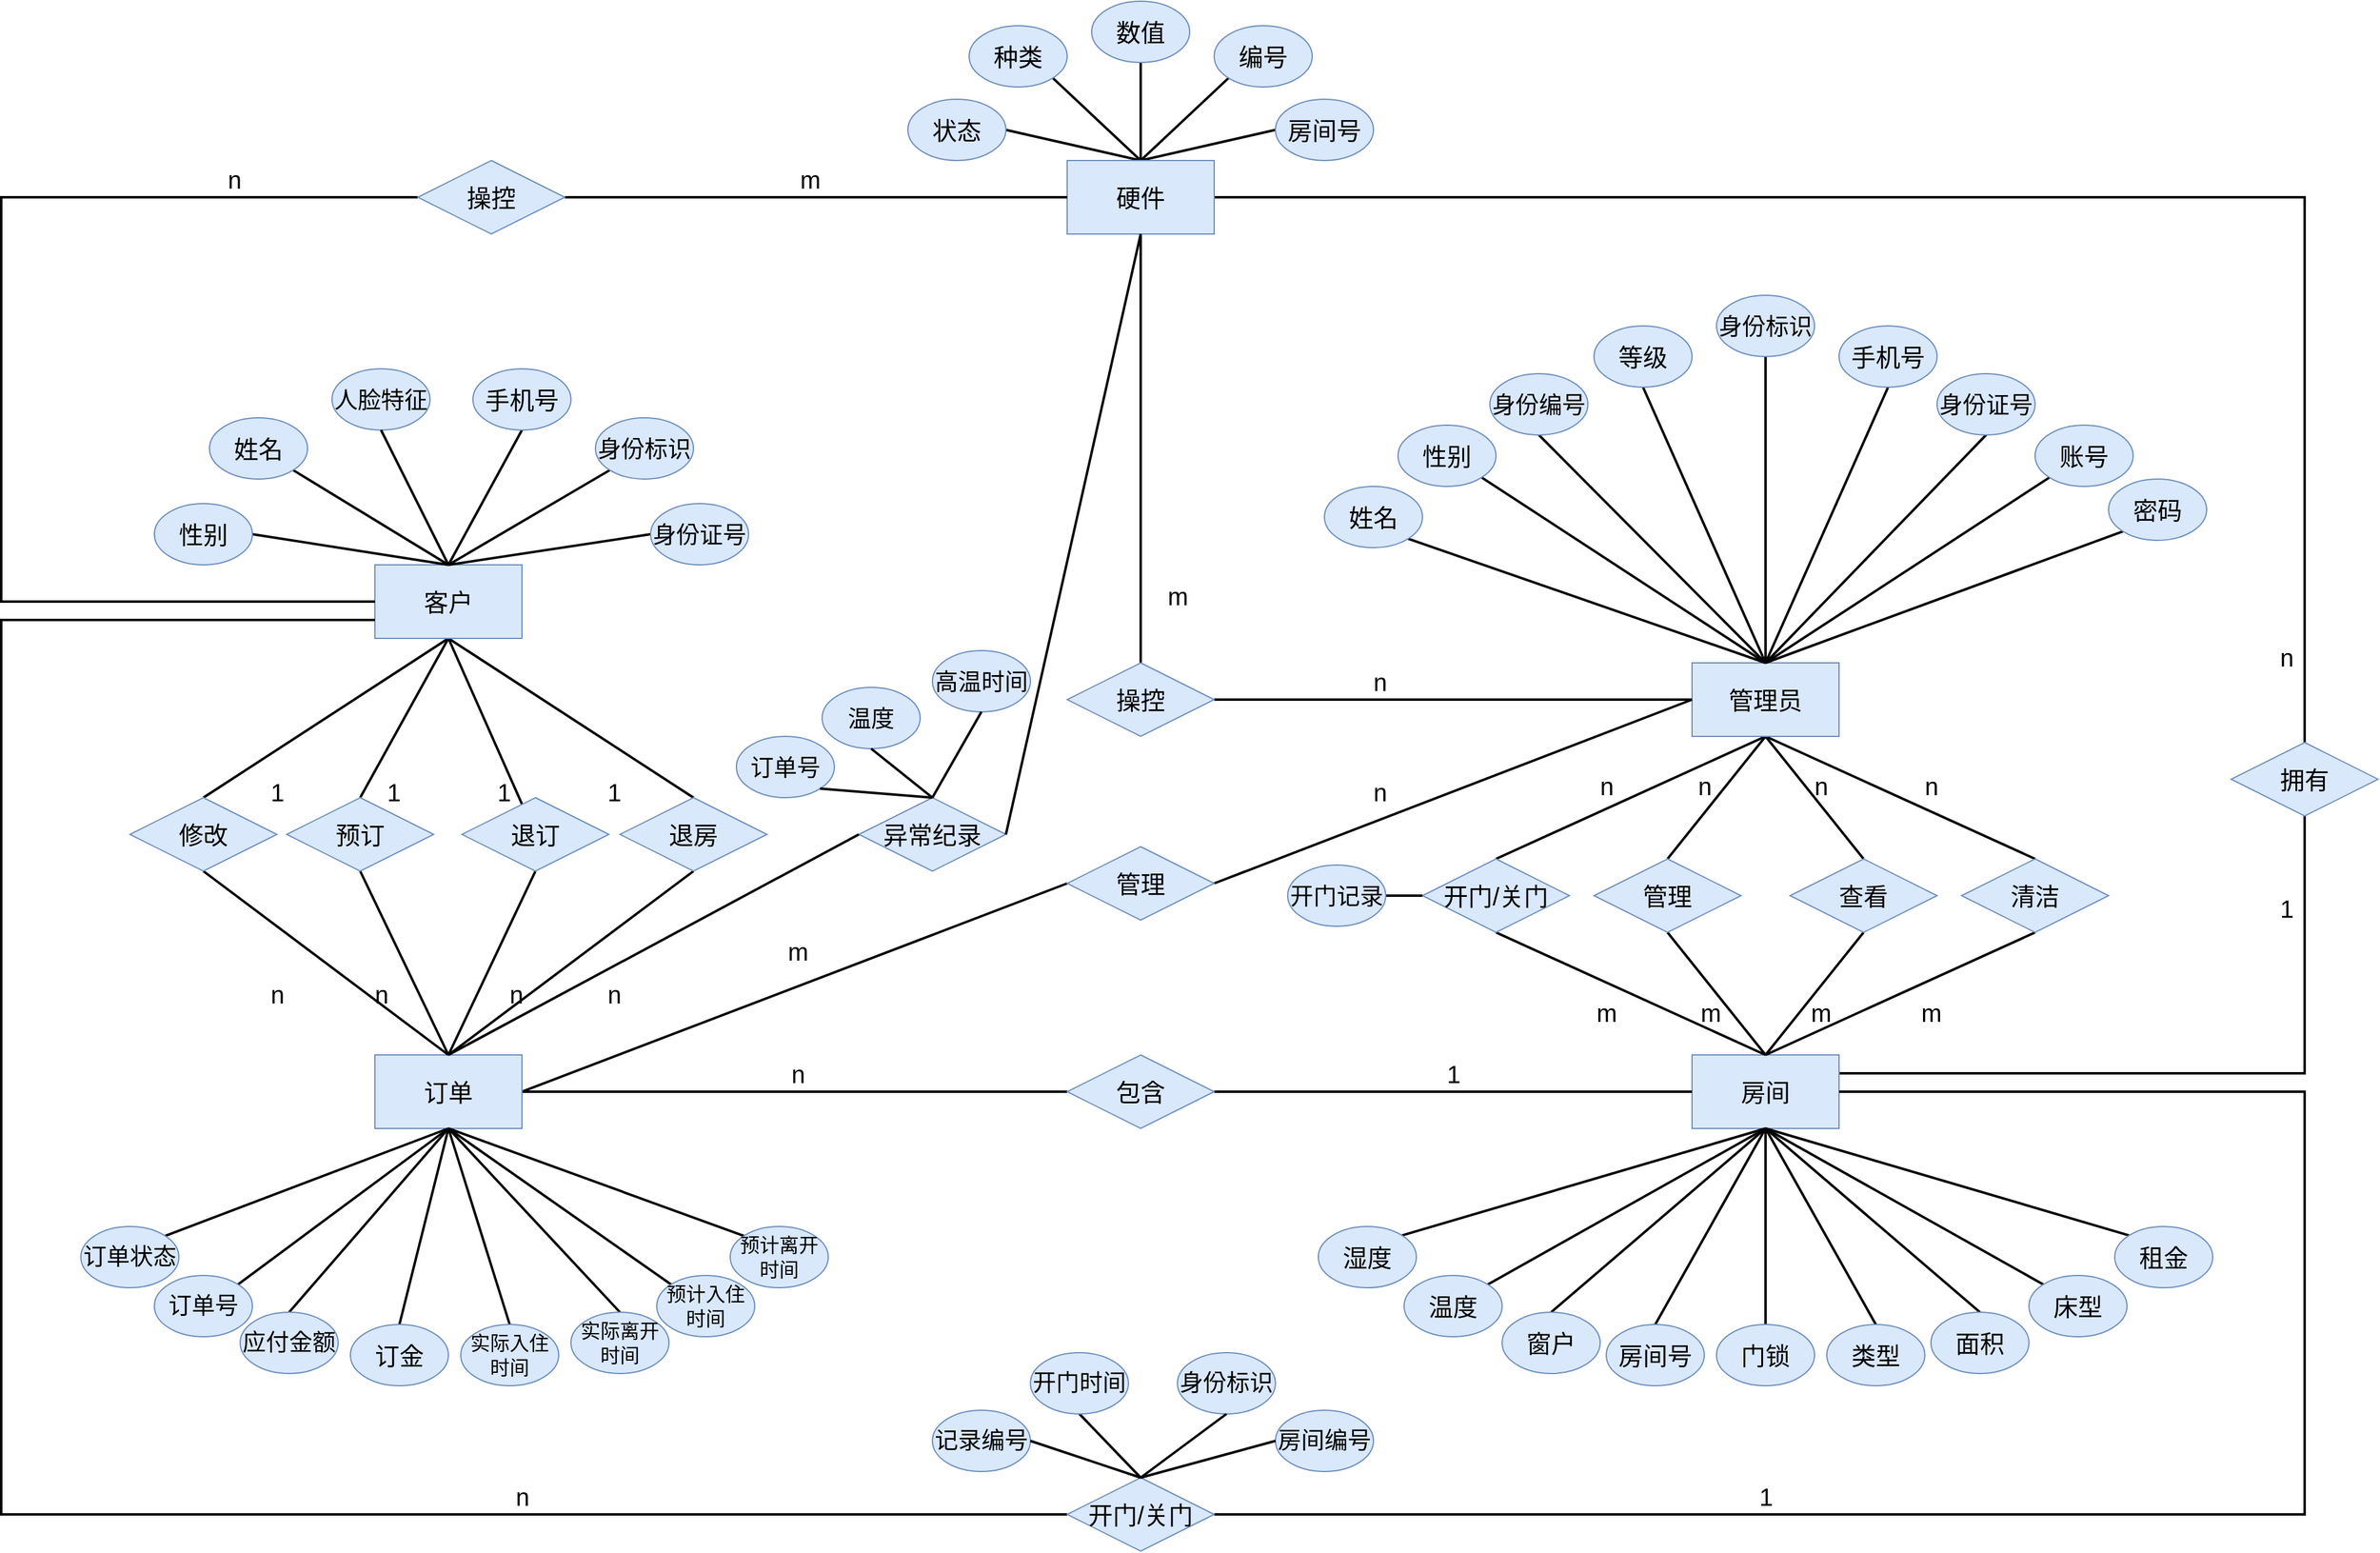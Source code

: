 <mxfile version="14.6.13" type="device"><diagram id="RHbiaUiop1bYBgkqb_Qx" name="Page-1"><mxGraphModel dx="1086" dy="740" grid="1" gridSize="10" guides="1" tooltips="1" connect="1" arrows="1" fold="1" page="1" pageScale="1" pageWidth="2339" pageHeight="3300" math="0" shadow="0"><root><mxCell id="0"/><mxCell id="1" parent="0"/><mxCell id="jXNjeqNvcFbAHxmj4MXC-11" style="rounded=0;orthogonalLoop=1;jettySize=auto;html=1;exitX=0.5;exitY=1;exitDx=0;exitDy=0;startArrow=none;startFill=0;endArrow=none;endFill=0;strokeWidth=2;fontSize=20;" parent="1" source="jXNjeqNvcFbAHxmj4MXC-1" target="jXNjeqNvcFbAHxmj4MXC-6" edge="1"><mxGeometry relative="1" as="geometry"/></mxCell><mxCell id="jXNjeqNvcFbAHxmj4MXC-13" style="rounded=0;orthogonalLoop=1;jettySize=auto;html=1;exitX=0.5;exitY=1;exitDx=0;exitDy=0;entryX=0.5;entryY=0;entryDx=0;entryDy=0;startArrow=none;startFill=0;endArrow=none;endFill=0;strokeWidth=2;fontSize=20;" parent="1" source="jXNjeqNvcFbAHxmj4MXC-1" target="jXNjeqNvcFbAHxmj4MXC-8" edge="1"><mxGeometry relative="1" as="geometry"/></mxCell><mxCell id="jXNjeqNvcFbAHxmj4MXC-14" style="edgeStyle=none;rounded=0;orthogonalLoop=1;jettySize=auto;html=1;exitX=0.5;exitY=1;exitDx=0;exitDy=0;entryX=0.5;entryY=0;entryDx=0;entryDy=0;startArrow=none;startFill=0;endArrow=none;endFill=0;strokeWidth=2;fontSize=20;" parent="1" source="jXNjeqNvcFbAHxmj4MXC-1" target="jXNjeqNvcFbAHxmj4MXC-9" edge="1"><mxGeometry relative="1" as="geometry"/></mxCell><mxCell id="jXNjeqNvcFbAHxmj4MXC-59" style="edgeStyle=none;rounded=0;orthogonalLoop=1;jettySize=auto;html=1;exitX=0.5;exitY=1;exitDx=0;exitDy=0;entryX=0.5;entryY=0;entryDx=0;entryDy=0;fontSize=20;startArrow=none;startFill=0;endArrow=none;endFill=0;strokeWidth=2;" parent="1" source="jXNjeqNvcFbAHxmj4MXC-1" target="jXNjeqNvcFbAHxmj4MXC-58" edge="1"><mxGeometry relative="1" as="geometry"/></mxCell><mxCell id="jXNjeqNvcFbAHxmj4MXC-1" value="客户" style="rounded=0;whiteSpace=wrap;html=1;fillColor=#dae8fc;strokeColor=#6c8ebf;fontSize=20;" parent="1" vertex="1"><mxGeometry x="585" y="890" width="120" height="60" as="geometry"/></mxCell><mxCell id="jXNjeqNvcFbAHxmj4MXC-33" style="edgeStyle=none;rounded=0;orthogonalLoop=1;jettySize=auto;html=1;exitX=1;exitY=0.5;exitDx=0;exitDy=0;entryX=0;entryY=0.5;entryDx=0;entryDy=0;fontSize=20;startArrow=none;startFill=0;endArrow=none;endFill=0;strokeWidth=2;" parent="1" source="jXNjeqNvcFbAHxmj4MXC-2" target="jXNjeqNvcFbAHxmj4MXC-32" edge="1"><mxGeometry relative="1" as="geometry"/></mxCell><mxCell id="jXNjeqNvcFbAHxmj4MXC-40" style="rounded=0;orthogonalLoop=1;jettySize=auto;html=1;exitX=1;exitY=0.5;exitDx=0;exitDy=0;entryX=0;entryY=0.5;entryDx=0;entryDy=0;fontSize=20;startArrow=none;startFill=0;endArrow=none;endFill=0;strokeWidth=2;" parent="1" source="jXNjeqNvcFbAHxmj4MXC-2" target="jXNjeqNvcFbAHxmj4MXC-7" edge="1"><mxGeometry relative="1" as="geometry"/></mxCell><mxCell id="jXNjeqNvcFbAHxmj4MXC-2" value="订单" style="rounded=0;whiteSpace=wrap;html=1;fillColor=#dae8fc;strokeColor=#6c8ebf;fontSize=20;" parent="1" vertex="1"><mxGeometry x="585" y="1290" width="120" height="60" as="geometry"/></mxCell><mxCell id="jXNjeqNvcFbAHxmj4MXC-23" style="edgeStyle=none;rounded=0;orthogonalLoop=1;jettySize=auto;html=1;exitX=0.5;exitY=1;exitDx=0;exitDy=0;entryX=0.5;entryY=0;entryDx=0;entryDy=0;fontSize=20;startArrow=none;startFill=0;endArrow=none;endFill=0;strokeWidth=2;" parent="1" source="jXNjeqNvcFbAHxmj4MXC-4" target="jXNjeqNvcFbAHxmj4MXC-22" edge="1"><mxGeometry relative="1" as="geometry"/></mxCell><mxCell id="jXNjeqNvcFbAHxmj4MXC-28" style="edgeStyle=none;rounded=0;orthogonalLoop=1;jettySize=auto;html=1;exitX=0.5;exitY=1;exitDx=0;exitDy=0;entryX=0.5;entryY=0;entryDx=0;entryDy=0;fontSize=20;startArrow=none;startFill=0;endArrow=none;endFill=0;strokeWidth=2;" parent="1" source="jXNjeqNvcFbAHxmj4MXC-4" target="jXNjeqNvcFbAHxmj4MXC-26" edge="1"><mxGeometry relative="1" as="geometry"/></mxCell><mxCell id="jXNjeqNvcFbAHxmj4MXC-29" style="edgeStyle=none;rounded=0;orthogonalLoop=1;jettySize=auto;html=1;exitX=0.5;exitY=1;exitDx=0;exitDy=0;entryX=0.5;entryY=0;entryDx=0;entryDy=0;fontSize=20;startArrow=none;startFill=0;endArrow=none;endFill=0;strokeWidth=2;" parent="1" source="jXNjeqNvcFbAHxmj4MXC-4" target="jXNjeqNvcFbAHxmj4MXC-27" edge="1"><mxGeometry relative="1" as="geometry"/></mxCell><mxCell id="jXNjeqNvcFbAHxmj4MXC-81" style="edgeStyle=none;rounded=0;orthogonalLoop=1;jettySize=auto;html=1;exitX=0.5;exitY=1;exitDx=0;exitDy=0;entryX=0.5;entryY=0;entryDx=0;entryDy=0;fontSize=20;startArrow=none;startFill=0;endArrow=none;endFill=0;strokeWidth=2;" parent="1" source="jXNjeqNvcFbAHxmj4MXC-4" target="jXNjeqNvcFbAHxmj4MXC-80" edge="1"><mxGeometry relative="1" as="geometry"/></mxCell><mxCell id="jXNjeqNvcFbAHxmj4MXC-4" value="管理员" style="rounded=0;whiteSpace=wrap;html=1;fillColor=#dae8fc;strokeColor=#6c8ebf;fontSize=20;" parent="1" vertex="1"><mxGeometry x="1660" y="970" width="120" height="60" as="geometry"/></mxCell><mxCell id="jXNjeqNvcFbAHxmj4MXC-90" style="edgeStyle=orthogonalEdgeStyle;rounded=0;orthogonalLoop=1;jettySize=auto;html=1;exitX=1;exitY=0.25;exitDx=0;exitDy=0;entryX=0.5;entryY=1;entryDx=0;entryDy=0;fontSize=20;startArrow=none;startFill=0;endArrow=none;endFill=0;strokeWidth=2;" parent="1" source="jXNjeqNvcFbAHxmj4MXC-5" target="jXNjeqNvcFbAHxmj4MXC-36" edge="1"><mxGeometry relative="1" as="geometry"/></mxCell><mxCell id="jXNjeqNvcFbAHxmj4MXC-5" value="房间" style="rounded=0;whiteSpace=wrap;html=1;fillColor=#dae8fc;strokeColor=#6c8ebf;fontSize=20;" parent="1" vertex="1"><mxGeometry x="1660" y="1290" width="120" height="60" as="geometry"/></mxCell><mxCell id="jXNjeqNvcFbAHxmj4MXC-61" style="edgeStyle=none;rounded=0;orthogonalLoop=1;jettySize=auto;html=1;exitX=0.5;exitY=1;exitDx=0;exitDy=0;fontSize=20;startArrow=none;startFill=0;endArrow=none;endFill=0;strokeWidth=2;entryX=0.5;entryY=0;entryDx=0;entryDy=0;" parent="1" source="jXNjeqNvcFbAHxmj4MXC-6" target="jXNjeqNvcFbAHxmj4MXC-2" edge="1"><mxGeometry relative="1" as="geometry"><mxPoint x="670" y="1250" as="targetPoint"/></mxGeometry></mxCell><mxCell id="jXNjeqNvcFbAHxmj4MXC-6" value="退订" style="rhombus;whiteSpace=wrap;html=1;fillColor=#dae8fc;strokeColor=#6c8ebf;fontSize=20;" parent="1" vertex="1"><mxGeometry x="656" y="1080" width="120" height="60" as="geometry"/></mxCell><mxCell id="jXNjeqNvcFbAHxmj4MXC-18" style="edgeStyle=none;rounded=0;orthogonalLoop=1;jettySize=auto;html=1;exitX=1;exitY=0.5;exitDx=0;exitDy=0;entryX=0;entryY=0.5;entryDx=0;entryDy=0;startArrow=none;startFill=0;endArrow=none;endFill=0;strokeWidth=2;fontSize=20;" parent="1" source="jXNjeqNvcFbAHxmj4MXC-7" target="jXNjeqNvcFbAHxmj4MXC-4" edge="1"><mxGeometry relative="1" as="geometry"/></mxCell><mxCell id="jXNjeqNvcFbAHxmj4MXC-7" value="管理" style="rhombus;whiteSpace=wrap;html=1;fillColor=#dae8fc;strokeColor=#6c8ebf;fontSize=20;" parent="1" vertex="1"><mxGeometry x="1150" y="1120" width="120" height="60" as="geometry"/></mxCell><mxCell id="jXNjeqNvcFbAHxmj4MXC-15" style="edgeStyle=none;rounded=0;orthogonalLoop=1;jettySize=auto;html=1;exitX=0.5;exitY=1;exitDx=0;exitDy=0;entryX=0.5;entryY=0;entryDx=0;entryDy=0;startArrow=none;startFill=0;endArrow=none;endFill=0;strokeWidth=2;fontSize=20;" parent="1" source="jXNjeqNvcFbAHxmj4MXC-8" target="jXNjeqNvcFbAHxmj4MXC-2" edge="1"><mxGeometry relative="1" as="geometry"/></mxCell><mxCell id="jXNjeqNvcFbAHxmj4MXC-8" value="预订" style="rhombus;whiteSpace=wrap;html=1;fillColor=#dae8fc;strokeColor=#6c8ebf;fontSize=20;" parent="1" vertex="1"><mxGeometry x="513" y="1080" width="120" height="60" as="geometry"/></mxCell><mxCell id="jXNjeqNvcFbAHxmj4MXC-16" style="edgeStyle=none;rounded=0;orthogonalLoop=1;jettySize=auto;html=1;exitX=0.5;exitY=1;exitDx=0;exitDy=0;entryX=0.5;entryY=0;entryDx=0;entryDy=0;startArrow=none;startFill=0;endArrow=none;endFill=0;strokeWidth=2;fontSize=20;" parent="1" source="jXNjeqNvcFbAHxmj4MXC-9" target="jXNjeqNvcFbAHxmj4MXC-2" edge="1"><mxGeometry relative="1" as="geometry"/></mxCell><mxCell id="jXNjeqNvcFbAHxmj4MXC-9" value="退房" style="rhombus;whiteSpace=wrap;html=1;fillColor=#dae8fc;strokeColor=#6c8ebf;fontSize=20;" parent="1" vertex="1"><mxGeometry x="785" y="1080" width="120" height="60" as="geometry"/></mxCell><mxCell id="jXNjeqNvcFbAHxmj4MXC-19" value="n" style="text;html=1;align=center;verticalAlign=middle;resizable=0;points=[];autosize=1;strokeColor=none;fontSize=20;" parent="1" vertex="1"><mxGeometry x="1390" y="1060" width="30" height="30" as="geometry"/></mxCell><mxCell id="jXNjeqNvcFbAHxmj4MXC-20" value="m" style="text;html=1;align=center;verticalAlign=middle;resizable=0;points=[];autosize=1;strokeColor=none;fontSize=20;" parent="1" vertex="1"><mxGeometry x="915" y="1190" width="30" height="30" as="geometry"/></mxCell><mxCell id="jXNjeqNvcFbAHxmj4MXC-24" style="edgeStyle=none;rounded=0;orthogonalLoop=1;jettySize=auto;html=1;exitX=0.5;exitY=1;exitDx=0;exitDy=0;entryX=0.5;entryY=0;entryDx=0;entryDy=0;fontSize=20;startArrow=none;startFill=0;endArrow=none;endFill=0;strokeWidth=2;" parent="1" source="jXNjeqNvcFbAHxmj4MXC-22" target="jXNjeqNvcFbAHxmj4MXC-5" edge="1"><mxGeometry relative="1" as="geometry"/></mxCell><mxCell id="jXNjeqNvcFbAHxmj4MXC-22" value="管理" style="rhombus;whiteSpace=wrap;html=1;fillColor=#dae8fc;strokeColor=#6c8ebf;fontSize=20;" parent="1" vertex="1"><mxGeometry x="1580" y="1130" width="120" height="60" as="geometry"/></mxCell><mxCell id="jXNjeqNvcFbAHxmj4MXC-38" style="edgeStyle=elbowEdgeStyle;rounded=0;orthogonalLoop=1;jettySize=auto;html=1;exitX=1;exitY=0.5;exitDx=0;exitDy=0;entryX=0.5;entryY=0;entryDx=0;entryDy=0;fontSize=20;startArrow=none;startFill=0;endArrow=none;endFill=0;strokeWidth=2;" parent="1" source="jXNjeqNvcFbAHxmj4MXC-25" target="jXNjeqNvcFbAHxmj4MXC-36" edge="1"><mxGeometry relative="1" as="geometry"><Array as="points"><mxPoint x="2160" y="940"/><mxPoint x="1990" y="950"/></Array></mxGeometry></mxCell><mxCell id="jXNjeqNvcFbAHxmj4MXC-50" style="edgeStyle=none;rounded=0;orthogonalLoop=1;jettySize=auto;html=1;exitX=0.5;exitY=1;exitDx=0;exitDy=0;entryX=0.5;entryY=0;entryDx=0;entryDy=0;fontSize=20;startArrow=none;startFill=0;endArrow=none;endFill=0;strokeWidth=2;" parent="1" source="jXNjeqNvcFbAHxmj4MXC-25" target="jXNjeqNvcFbAHxmj4MXC-46" edge="1"><mxGeometry relative="1" as="geometry"/></mxCell><mxCell id="jXNjeqNvcFbAHxmj4MXC-110" style="edgeStyle=orthogonalEdgeStyle;rounded=0;orthogonalLoop=1;jettySize=auto;html=1;exitX=0.5;exitY=0;exitDx=0;exitDy=0;fontSize=20;startArrow=none;startFill=0;endArrow=none;endFill=0;strokeWidth=2;" parent="1" source="jXNjeqNvcFbAHxmj4MXC-25" target="jXNjeqNvcFbAHxmj4MXC-107" edge="1"><mxGeometry relative="1" as="geometry"/></mxCell><mxCell id="jXNjeqNvcFbAHxmj4MXC-111" style="rounded=0;orthogonalLoop=1;jettySize=auto;html=1;exitX=0.5;exitY=0;exitDx=0;exitDy=0;entryX=1;entryY=1;entryDx=0;entryDy=0;fontSize=20;startArrow=none;startFill=0;endArrow=none;endFill=0;strokeWidth=2;" parent="1" source="jXNjeqNvcFbAHxmj4MXC-25" target="jXNjeqNvcFbAHxmj4MXC-106" edge="1"><mxGeometry relative="1" as="geometry"/></mxCell><mxCell id="jXNjeqNvcFbAHxmj4MXC-114" style="edgeStyle=none;rounded=0;orthogonalLoop=1;jettySize=auto;html=1;exitX=0.5;exitY=0;exitDx=0;exitDy=0;entryX=0;entryY=1;entryDx=0;entryDy=0;fontSize=20;startArrow=none;startFill=0;endArrow=none;endFill=0;strokeWidth=2;" parent="1" source="jXNjeqNvcFbAHxmj4MXC-25" target="jXNjeqNvcFbAHxmj4MXC-108" edge="1"><mxGeometry relative="1" as="geometry"/></mxCell><mxCell id="jXNjeqNvcFbAHxmj4MXC-116" style="edgeStyle=none;rounded=0;orthogonalLoop=1;jettySize=auto;html=1;exitX=0.5;exitY=0;exitDx=0;exitDy=0;entryX=0;entryY=0.5;entryDx=0;entryDy=0;fontSize=20;startArrow=none;startFill=0;endArrow=none;endFill=0;strokeWidth=2;" parent="1" source="jXNjeqNvcFbAHxmj4MXC-25" target="jXNjeqNvcFbAHxmj4MXC-109" edge="1"><mxGeometry relative="1" as="geometry"/></mxCell><mxCell id="jXNjeqNvcFbAHxmj4MXC-117" style="edgeStyle=none;rounded=0;orthogonalLoop=1;jettySize=auto;html=1;exitX=0.5;exitY=0;exitDx=0;exitDy=0;entryX=1;entryY=0.5;entryDx=0;entryDy=0;fontSize=20;startArrow=none;startFill=0;endArrow=none;endFill=0;strokeWidth=2;" parent="1" source="jXNjeqNvcFbAHxmj4MXC-25" target="jXNjeqNvcFbAHxmj4MXC-105" edge="1"><mxGeometry relative="1" as="geometry"/></mxCell><mxCell id="jXNjeqNvcFbAHxmj4MXC-25" value="硬件" style="rounded=0;whiteSpace=wrap;html=1;fillColor=#dae8fc;strokeColor=#6c8ebf;fontSize=20;" parent="1" vertex="1"><mxGeometry x="1150" y="560" width="120" height="60" as="geometry"/></mxCell><mxCell id="jXNjeqNvcFbAHxmj4MXC-82" style="edgeStyle=none;rounded=0;orthogonalLoop=1;jettySize=auto;html=1;exitX=0.5;exitY=1;exitDx=0;exitDy=0;entryX=0.5;entryY=0;entryDx=0;entryDy=0;fontSize=20;startArrow=none;startFill=0;endArrow=none;endFill=0;strokeWidth=2;" parent="1" source="jXNjeqNvcFbAHxmj4MXC-26" target="jXNjeqNvcFbAHxmj4MXC-5" edge="1"><mxGeometry relative="1" as="geometry"/></mxCell><mxCell id="jXNjeqNvcFbAHxmj4MXC-26" value="开门/关门" style="rhombus;whiteSpace=wrap;html=1;fillColor=#dae8fc;strokeColor=#6c8ebf;fontSize=20;" parent="1" vertex="1"><mxGeometry x="1440" y="1130" width="120" height="60" as="geometry"/></mxCell><mxCell id="jXNjeqNvcFbAHxmj4MXC-31" style="edgeStyle=none;rounded=0;orthogonalLoop=1;jettySize=auto;html=1;exitX=0.5;exitY=1;exitDx=0;exitDy=0;entryX=0.5;entryY=0;entryDx=0;entryDy=0;fontSize=20;startArrow=none;startFill=0;endArrow=none;endFill=0;strokeWidth=2;" parent="1" source="jXNjeqNvcFbAHxmj4MXC-27" target="jXNjeqNvcFbAHxmj4MXC-5" edge="1"><mxGeometry relative="1" as="geometry"/></mxCell><mxCell id="jXNjeqNvcFbAHxmj4MXC-27" value="查看" style="rhombus;whiteSpace=wrap;html=1;fillColor=#dae8fc;strokeColor=#6c8ebf;fontSize=20;" parent="1" vertex="1"><mxGeometry x="1740" y="1130" width="120" height="60" as="geometry"/></mxCell><mxCell id="jXNjeqNvcFbAHxmj4MXC-34" style="edgeStyle=none;rounded=0;orthogonalLoop=1;jettySize=auto;html=1;exitX=1;exitY=0.5;exitDx=0;exitDy=0;entryX=0;entryY=0.5;entryDx=0;entryDy=0;fontSize=20;startArrow=none;startFill=0;endArrow=none;endFill=0;strokeWidth=2;" parent="1" source="jXNjeqNvcFbAHxmj4MXC-32" target="jXNjeqNvcFbAHxmj4MXC-5" edge="1"><mxGeometry relative="1" as="geometry"/></mxCell><mxCell id="jXNjeqNvcFbAHxmj4MXC-32" value="包含" style="rhombus;whiteSpace=wrap;html=1;fillColor=#dae8fc;strokeColor=#6c8ebf;fontSize=20;" parent="1" vertex="1"><mxGeometry x="1150" y="1290" width="120" height="60" as="geometry"/></mxCell><mxCell id="jXNjeqNvcFbAHxmj4MXC-36" value="拥有" style="rhombus;whiteSpace=wrap;html=1;fillColor=#dae8fc;strokeColor=#6c8ebf;fontSize=20;" parent="1" vertex="1"><mxGeometry x="2100" y="1035" width="120" height="60" as="geometry"/></mxCell><mxCell id="jXNjeqNvcFbAHxmj4MXC-42" value="1" style="text;html=1;align=center;verticalAlign=middle;resizable=0;points=[];autosize=1;strokeColor=none;fontSize=20;" parent="1" vertex="1"><mxGeometry x="2130" y="1155" width="30" height="30" as="geometry"/></mxCell><mxCell id="jXNjeqNvcFbAHxmj4MXC-45" value="n" style="text;html=1;align=center;verticalAlign=middle;resizable=0;points=[];autosize=1;strokeColor=none;fontSize=20;" parent="1" vertex="1"><mxGeometry x="2130" y="950" width="30" height="30" as="geometry"/></mxCell><mxCell id="jXNjeqNvcFbAHxmj4MXC-51" style="edgeStyle=none;rounded=0;orthogonalLoop=1;jettySize=auto;html=1;exitX=1;exitY=0.5;exitDx=0;exitDy=0;fontSize=20;startArrow=none;startFill=0;endArrow=none;endFill=0;strokeWidth=2;" parent="1" source="jXNjeqNvcFbAHxmj4MXC-46" target="jXNjeqNvcFbAHxmj4MXC-4" edge="1"><mxGeometry relative="1" as="geometry"/></mxCell><mxCell id="jXNjeqNvcFbAHxmj4MXC-46" value="操控" style="rhombus;whiteSpace=wrap;html=1;fillColor=#dae8fc;strokeColor=#6c8ebf;fontSize=20;" parent="1" vertex="1"><mxGeometry x="1150" y="970" width="120" height="60" as="geometry"/></mxCell><mxCell id="jXNjeqNvcFbAHxmj4MXC-49" style="edgeStyle=none;rounded=0;orthogonalLoop=1;jettySize=auto;html=1;exitX=1;exitY=0.5;exitDx=0;exitDy=0;fontSize=20;startArrow=none;startFill=0;endArrow=none;endFill=0;strokeWidth=2;" parent="1" source="jXNjeqNvcFbAHxmj4MXC-47" target="jXNjeqNvcFbAHxmj4MXC-25" edge="1"><mxGeometry relative="1" as="geometry"/></mxCell><mxCell id="ClBhQwS-vTygJdcU1Dl9-3" style="edgeStyle=orthogonalEdgeStyle;rounded=0;orthogonalLoop=1;jettySize=auto;html=1;exitX=0;exitY=0.5;exitDx=0;exitDy=0;entryX=0;entryY=0.5;entryDx=0;entryDy=0;endArrow=none;endFill=0;strokeWidth=2;" parent="1" source="jXNjeqNvcFbAHxmj4MXC-47" target="jXNjeqNvcFbAHxmj4MXC-1" edge="1"><mxGeometry relative="1" as="geometry"><Array as="points"><mxPoint x="280" y="590"/><mxPoint x="280" y="920"/></Array></mxGeometry></mxCell><mxCell id="jXNjeqNvcFbAHxmj4MXC-47" value="操控" style="rhombus;whiteSpace=wrap;html=1;fillColor=#dae8fc;strokeColor=#6c8ebf;fontSize=20;" parent="1" vertex="1"><mxGeometry x="620" y="560" width="120" height="60" as="geometry"/></mxCell><mxCell id="jXNjeqNvcFbAHxmj4MXC-53" value="m" style="text;html=1;align=center;verticalAlign=middle;resizable=0;points=[];autosize=1;strokeColor=none;fontSize=20;" parent="1" vertex="1"><mxGeometry x="925" y="560" width="30" height="30" as="geometry"/></mxCell><mxCell id="jXNjeqNvcFbAHxmj4MXC-55" value="n" style="text;html=1;align=center;verticalAlign=middle;resizable=0;points=[];autosize=1;strokeColor=none;fontSize=20;" parent="1" vertex="1"><mxGeometry x="1390" y="970" width="30" height="30" as="geometry"/></mxCell><mxCell id="jXNjeqNvcFbAHxmj4MXC-56" value="m" style="text;html=1;align=center;verticalAlign=middle;resizable=0;points=[];autosize=1;strokeColor=none;fontSize=20;" parent="1" vertex="1"><mxGeometry x="1225" y="900" width="30" height="30" as="geometry"/></mxCell><mxCell id="jXNjeqNvcFbAHxmj4MXC-57" value="1" style="text;html=1;align=center;verticalAlign=middle;resizable=0;points=[];autosize=1;strokeColor=none;fontSize=20;" parent="1" vertex="1"><mxGeometry x="490" y="1060" width="30" height="30" as="geometry"/></mxCell><mxCell id="jXNjeqNvcFbAHxmj4MXC-60" style="edgeStyle=none;rounded=0;orthogonalLoop=1;jettySize=auto;html=1;exitX=0.5;exitY=1;exitDx=0;exitDy=0;entryX=0.5;entryY=0;entryDx=0;entryDy=0;fontSize=20;startArrow=none;startFill=0;endArrow=none;endFill=0;strokeWidth=2;" parent="1" source="jXNjeqNvcFbAHxmj4MXC-58" target="jXNjeqNvcFbAHxmj4MXC-2" edge="1"><mxGeometry relative="1" as="geometry"/></mxCell><mxCell id="jXNjeqNvcFbAHxmj4MXC-58" value="修改" style="rhombus;whiteSpace=wrap;html=1;fillColor=#dae8fc;strokeColor=#6c8ebf;fontSize=20;" parent="1" vertex="1"><mxGeometry x="385" y="1080" width="120" height="60" as="geometry"/></mxCell><mxCell id="jXNjeqNvcFbAHxmj4MXC-63" value="n" style="text;html=1;align=center;verticalAlign=middle;resizable=0;points=[];autosize=1;strokeColor=none;fontSize=20;" parent="1" vertex="1"><mxGeometry x="490" y="1225" width="30" height="30" as="geometry"/></mxCell><mxCell id="jXNjeqNvcFbAHxmj4MXC-64" value="1" style="text;html=1;align=center;verticalAlign=middle;resizable=0;points=[];autosize=1;strokeColor=none;fontSize=20;" parent="1" vertex="1"><mxGeometry x="765" y="1060" width="30" height="30" as="geometry"/></mxCell><mxCell id="jXNjeqNvcFbAHxmj4MXC-65" value="1" style="text;html=1;align=center;verticalAlign=middle;resizable=0;points=[];autosize=1;strokeColor=none;fontSize=20;" parent="1" vertex="1"><mxGeometry x="585" y="1060" width="30" height="30" as="geometry"/></mxCell><mxCell id="jXNjeqNvcFbAHxmj4MXC-66" value="1" style="text;html=1;align=center;verticalAlign=middle;resizable=0;points=[];autosize=1;strokeColor=none;fontSize=20;" parent="1" vertex="1"><mxGeometry x="675" y="1060" width="30" height="30" as="geometry"/></mxCell><mxCell id="jXNjeqNvcFbAHxmj4MXC-67" value="n" style="text;html=1;align=center;verticalAlign=middle;resizable=0;points=[];autosize=1;strokeColor=none;fontSize=20;" parent="1" vertex="1"><mxGeometry x="575" y="1225" width="30" height="30" as="geometry"/></mxCell><mxCell id="jXNjeqNvcFbAHxmj4MXC-68" value="n" style="text;html=1;align=center;verticalAlign=middle;resizable=0;points=[];autosize=1;strokeColor=none;fontSize=20;" parent="1" vertex="1"><mxGeometry x="685" y="1225" width="30" height="30" as="geometry"/></mxCell><mxCell id="jXNjeqNvcFbAHxmj4MXC-69" value="n" style="text;html=1;align=center;verticalAlign=middle;resizable=0;points=[];autosize=1;strokeColor=none;fontSize=20;" parent="1" vertex="1"><mxGeometry x="765" y="1225" width="30" height="30" as="geometry"/></mxCell><mxCell id="jXNjeqNvcFbAHxmj4MXC-70" value="n" style="text;html=1;align=center;verticalAlign=middle;resizable=0;points=[];autosize=1;strokeColor=none;fontSize=20;" parent="1" vertex="1"><mxGeometry x="915" y="1290" width="30" height="30" as="geometry"/></mxCell><mxCell id="jXNjeqNvcFbAHxmj4MXC-71" value="1" style="text;html=1;align=center;verticalAlign=middle;resizable=0;points=[];autosize=1;strokeColor=none;fontSize=20;" parent="1" vertex="1"><mxGeometry x="1450" y="1290" width="30" height="30" as="geometry"/></mxCell><mxCell id="jXNjeqNvcFbAHxmj4MXC-83" style="edgeStyle=none;rounded=0;orthogonalLoop=1;jettySize=auto;html=1;exitX=0.5;exitY=1;exitDx=0;exitDy=0;entryX=0.5;entryY=0;entryDx=0;entryDy=0;fontSize=20;startArrow=none;startFill=0;endArrow=none;endFill=0;strokeWidth=2;" parent="1" source="jXNjeqNvcFbAHxmj4MXC-80" target="jXNjeqNvcFbAHxmj4MXC-5" edge="1"><mxGeometry relative="1" as="geometry"/></mxCell><mxCell id="jXNjeqNvcFbAHxmj4MXC-80" value="清洁" style="rhombus;whiteSpace=wrap;html=1;fillColor=#dae8fc;strokeColor=#6c8ebf;fontSize=20;" parent="1" vertex="1"><mxGeometry x="1880" y="1130" width="120" height="60" as="geometry"/></mxCell><mxCell id="jXNjeqNvcFbAHxmj4MXC-185" style="edgeStyle=none;rounded=0;orthogonalLoop=1;jettySize=auto;html=1;exitX=0.5;exitY=0;exitDx=0;exitDy=0;entryX=0.5;entryY=1;entryDx=0;entryDy=0;fontSize=19;startArrow=none;startFill=0;endArrow=none;endFill=0;strokeWidth=2;" parent="1" source="jXNjeqNvcFbAHxmj4MXC-86" target="jXNjeqNvcFbAHxmj4MXC-184" edge="1"><mxGeometry relative="1" as="geometry"/></mxCell><mxCell id="ClBhQwS-vTygJdcU1Dl9-2" style="edgeStyle=orthogonalEdgeStyle;rounded=0;orthogonalLoop=1;jettySize=auto;html=1;exitX=0;exitY=0.5;exitDx=0;exitDy=0;entryX=0;entryY=0.75;entryDx=0;entryDy=0;strokeWidth=2;endArrow=none;endFill=0;" parent="1" source="jXNjeqNvcFbAHxmj4MXC-86" target="jXNjeqNvcFbAHxmj4MXC-1" edge="1"><mxGeometry relative="1" as="geometry"><Array as="points"><mxPoint x="280" y="1665"/><mxPoint x="280" y="935"/></Array></mxGeometry></mxCell><mxCell id="ClBhQwS-vTygJdcU1Dl9-8" style="edgeStyle=orthogonalEdgeStyle;rounded=0;orthogonalLoop=1;jettySize=auto;html=1;exitX=1;exitY=0.5;exitDx=0;exitDy=0;entryX=1;entryY=0.5;entryDx=0;entryDy=0;endArrow=none;endFill=0;strokeWidth=2;" parent="1" source="jXNjeqNvcFbAHxmj4MXC-86" target="jXNjeqNvcFbAHxmj4MXC-5" edge="1"><mxGeometry relative="1" as="geometry"><Array as="points"><mxPoint x="2160" y="1665"/><mxPoint x="2160" y="1320"/></Array></mxGeometry></mxCell><mxCell id="jXNjeqNvcFbAHxmj4MXC-86" value="开门/关门" style="rhombus;whiteSpace=wrap;html=1;fillColor=#dae8fc;strokeColor=#6c8ebf;fontSize=20;" parent="1" vertex="1"><mxGeometry x="1150" y="1635" width="120" height="60" as="geometry"/></mxCell><mxCell id="jXNjeqNvcFbAHxmj4MXC-92" value="n" style="text;html=1;align=center;verticalAlign=middle;resizable=0;points=[];autosize=1;strokeColor=none;fontSize=20;" parent="1" vertex="1"><mxGeometry x="690" y="1635" width="30" height="30" as="geometry"/></mxCell><mxCell id="jXNjeqNvcFbAHxmj4MXC-93" value="1" style="text;html=1;align=center;verticalAlign=middle;resizable=0;points=[];autosize=1;strokeColor=none;fontSize=20;" parent="1" vertex="1"><mxGeometry x="1705" y="1635" width="30" height="30" as="geometry"/></mxCell><mxCell id="jXNjeqNvcFbAHxmj4MXC-94" value="n" style="text;html=1;align=center;verticalAlign=middle;resizable=0;points=[];autosize=1;strokeColor=none;fontSize=20;" parent="1" vertex="1"><mxGeometry x="1575" y="1055" width="30" height="30" as="geometry"/></mxCell><mxCell id="jXNjeqNvcFbAHxmj4MXC-95" value="m" style="text;html=1;align=center;verticalAlign=middle;resizable=0;points=[];autosize=1;strokeColor=none;fontSize=20;" parent="1" vertex="1"><mxGeometry x="1575" y="1240" width="30" height="30" as="geometry"/></mxCell><mxCell id="jXNjeqNvcFbAHxmj4MXC-96" value="n" style="text;html=1;align=center;verticalAlign=middle;resizable=0;points=[];autosize=1;strokeColor=none;fontSize=20;" parent="1" vertex="1"><mxGeometry x="1655" y="1055" width="30" height="30" as="geometry"/></mxCell><mxCell id="jXNjeqNvcFbAHxmj4MXC-97" value="m" style="text;html=1;align=center;verticalAlign=middle;resizable=0;points=[];autosize=1;strokeColor=none;fontSize=20;" parent="1" vertex="1"><mxGeometry x="1660" y="1240" width="30" height="30" as="geometry"/></mxCell><mxCell id="jXNjeqNvcFbAHxmj4MXC-98" value="m" style="text;html=1;align=center;verticalAlign=middle;resizable=0;points=[];autosize=1;strokeColor=none;fontSize=20;" parent="1" vertex="1"><mxGeometry x="1750" y="1240" width="30" height="30" as="geometry"/></mxCell><mxCell id="jXNjeqNvcFbAHxmj4MXC-100" value="m" style="text;html=1;align=center;verticalAlign=middle;resizable=0;points=[];autosize=1;strokeColor=none;fontSize=20;" parent="1" vertex="1"><mxGeometry x="1840" y="1240" width="30" height="30" as="geometry"/></mxCell><mxCell id="jXNjeqNvcFbAHxmj4MXC-101" value="n" style="text;html=1;align=center;verticalAlign=middle;resizable=0;points=[];autosize=1;strokeColor=none;fontSize=20;" parent="1" vertex="1"><mxGeometry x="1750" y="1055" width="30" height="30" as="geometry"/></mxCell><mxCell id="jXNjeqNvcFbAHxmj4MXC-102" value="n" style="text;html=1;align=center;verticalAlign=middle;resizable=0;points=[];autosize=1;strokeColor=none;fontSize=20;" parent="1" vertex="1"><mxGeometry x="1840" y="1055" width="30" height="30" as="geometry"/></mxCell><mxCell id="jXNjeqNvcFbAHxmj4MXC-167" style="edgeStyle=none;rounded=0;orthogonalLoop=1;jettySize=auto;html=1;exitX=1;exitY=0;exitDx=0;exitDy=0;entryX=0.5;entryY=1;entryDx=0;entryDy=0;fontSize=20;startArrow=none;startFill=0;endArrow=none;endFill=0;strokeWidth=2;" parent="1" source="jXNjeqNvcFbAHxmj4MXC-103" target="jXNjeqNvcFbAHxmj4MXC-5" edge="1"><mxGeometry relative="1" as="geometry"/></mxCell><mxCell id="jXNjeqNvcFbAHxmj4MXC-103" value="温度" style="ellipse;whiteSpace=wrap;html=1;fontSize=20;fillColor=#dae8fc;strokeColor=#6c8ebf;" parent="1" vertex="1"><mxGeometry x="1425" y="1470" width="80" height="50" as="geometry"/></mxCell><mxCell id="jXNjeqNvcFbAHxmj4MXC-171" style="edgeStyle=none;rounded=0;orthogonalLoop=1;jettySize=auto;html=1;exitX=1;exitY=0;exitDx=0;exitDy=0;entryX=0.5;entryY=1;entryDx=0;entryDy=0;fontSize=20;startArrow=none;startFill=0;endArrow=none;endFill=0;strokeWidth=2;" parent="1" source="jXNjeqNvcFbAHxmj4MXC-104" target="jXNjeqNvcFbAHxmj4MXC-5" edge="1"><mxGeometry relative="1" as="geometry"/></mxCell><mxCell id="jXNjeqNvcFbAHxmj4MXC-104" value="湿度" style="ellipse;whiteSpace=wrap;html=1;fontSize=20;fillColor=#dae8fc;strokeColor=#6c8ebf;" parent="1" vertex="1"><mxGeometry x="1355" y="1430" width="80" height="50" as="geometry"/></mxCell><mxCell id="jXNjeqNvcFbAHxmj4MXC-105" value="状态" style="ellipse;whiteSpace=wrap;html=1;fontSize=20;fillColor=#dae8fc;strokeColor=#6c8ebf;" parent="1" vertex="1"><mxGeometry x="1020" y="510" width="80" height="50" as="geometry"/></mxCell><mxCell id="jXNjeqNvcFbAHxmj4MXC-106" value="种类" style="ellipse;whiteSpace=wrap;html=1;fontSize=20;fillColor=#dae8fc;strokeColor=#6c8ebf;" parent="1" vertex="1"><mxGeometry x="1070" y="450" width="80" height="50" as="geometry"/></mxCell><mxCell id="jXNjeqNvcFbAHxmj4MXC-107" value="数值" style="ellipse;whiteSpace=wrap;html=1;fontSize=20;fillColor=#dae8fc;strokeColor=#6c8ebf;" parent="1" vertex="1"><mxGeometry x="1170" y="430" width="80" height="50" as="geometry"/></mxCell><mxCell id="jXNjeqNvcFbAHxmj4MXC-108" value="编号" style="ellipse;whiteSpace=wrap;html=1;fontSize=20;fillColor=#dae8fc;strokeColor=#6c8ebf;" parent="1" vertex="1"><mxGeometry x="1270" y="450" width="80" height="50" as="geometry"/></mxCell><mxCell id="jXNjeqNvcFbAHxmj4MXC-109" value="房间号" style="ellipse;whiteSpace=wrap;html=1;fontSize=20;fillColor=#dae8fc;strokeColor=#6c8ebf;" parent="1" vertex="1"><mxGeometry x="1320" y="510" width="80" height="50" as="geometry"/></mxCell><mxCell id="jXNjeqNvcFbAHxmj4MXC-115" style="edgeStyle=none;rounded=0;orthogonalLoop=1;jettySize=auto;html=1;exitX=0.75;exitY=0;exitDx=0;exitDy=0;fontSize=20;startArrow=none;startFill=0;endArrow=none;endFill=0;strokeWidth=2;" parent="1" source="jXNjeqNvcFbAHxmj4MXC-25" target="jXNjeqNvcFbAHxmj4MXC-25" edge="1"><mxGeometry relative="1" as="geometry"/></mxCell><mxCell id="jXNjeqNvcFbAHxmj4MXC-196" style="edgeStyle=none;rounded=0;orthogonalLoop=1;jettySize=auto;html=1;entryX=0.5;entryY=0;entryDx=0;entryDy=0;fontSize=20;startArrow=none;startFill=0;endArrow=none;endFill=0;strokeWidth=2;exitX=1;exitY=1;exitDx=0;exitDy=0;" parent="1" source="jXNjeqNvcFbAHxmj4MXC-118" target="jXNjeqNvcFbAHxmj4MXC-4" edge="1"><mxGeometry relative="1" as="geometry"><mxPoint x="1490" y="826" as="sourcePoint"/></mxGeometry></mxCell><mxCell id="jXNjeqNvcFbAHxmj4MXC-118" value="性别" style="ellipse;whiteSpace=wrap;html=1;fontSize=20;fillColor=#dae8fc;strokeColor=#6c8ebf;" parent="1" vertex="1"><mxGeometry x="1420" y="776" width="80" height="50" as="geometry"/></mxCell><mxCell id="jXNjeqNvcFbAHxmj4MXC-194" style="edgeStyle=none;rounded=0;orthogonalLoop=1;jettySize=auto;html=1;exitX=0.5;exitY=1;exitDx=0;exitDy=0;entryX=0.5;entryY=0;entryDx=0;entryDy=0;fontSize=20;startArrow=none;startFill=0;endArrow=none;endFill=0;strokeWidth=2;" parent="1" source="jXNjeqNvcFbAHxmj4MXC-119" target="jXNjeqNvcFbAHxmj4MXC-4" edge="1"><mxGeometry relative="1" as="geometry"/></mxCell><mxCell id="jXNjeqNvcFbAHxmj4MXC-119" value="&lt;span style=&quot;font-size: 19px&quot;&gt;身份编号&lt;/span&gt;" style="ellipse;whiteSpace=wrap;html=1;fontSize=20;fillColor=#dae8fc;strokeColor=#6c8ebf;" parent="1" vertex="1"><mxGeometry x="1495" y="734" width="80" height="50" as="geometry"/></mxCell><mxCell id="jXNjeqNvcFbAHxmj4MXC-191" style="edgeStyle=none;rounded=0;orthogonalLoop=1;jettySize=auto;html=1;exitX=0.5;exitY=1;exitDx=0;exitDy=0;entryX=0.5;entryY=0;entryDx=0;entryDy=0;fontSize=20;startArrow=none;startFill=0;endArrow=none;endFill=0;strokeWidth=2;" parent="1" source="jXNjeqNvcFbAHxmj4MXC-120" target="jXNjeqNvcFbAHxmj4MXC-4" edge="1"><mxGeometry relative="1" as="geometry"/></mxCell><mxCell id="jXNjeqNvcFbAHxmj4MXC-120" value="等级" style="ellipse;whiteSpace=wrap;html=1;fontSize=20;fillColor=#dae8fc;strokeColor=#6c8ebf;" parent="1" vertex="1"><mxGeometry x="1580" y="695" width="80" height="50" as="geometry"/></mxCell><mxCell id="jXNjeqNvcFbAHxmj4MXC-197" style="edgeStyle=none;rounded=0;orthogonalLoop=1;jettySize=auto;html=1;exitX=1;exitY=1;exitDx=0;exitDy=0;entryX=0.5;entryY=0;entryDx=0;entryDy=0;fontSize=20;startArrow=none;startFill=0;endArrow=none;endFill=0;strokeWidth=2;" parent="1" source="jXNjeqNvcFbAHxmj4MXC-121" target="jXNjeqNvcFbAHxmj4MXC-4" edge="1"><mxGeometry relative="1" as="geometry"/></mxCell><mxCell id="jXNjeqNvcFbAHxmj4MXC-121" value="姓名" style="ellipse;whiteSpace=wrap;html=1;fontSize=20;fillColor=#dae8fc;strokeColor=#6c8ebf;" parent="1" vertex="1"><mxGeometry x="1360" y="826" width="80" height="50" as="geometry"/></mxCell><mxCell id="jXNjeqNvcFbAHxmj4MXC-195" style="edgeStyle=none;rounded=0;orthogonalLoop=1;jettySize=auto;html=1;exitX=0.5;exitY=1;exitDx=0;exitDy=0;entryX=0.5;entryY=0;entryDx=0;entryDy=0;fontSize=20;startArrow=none;startFill=0;endArrow=none;endFill=0;strokeWidth=2;" parent="1" source="jXNjeqNvcFbAHxmj4MXC-122" target="jXNjeqNvcFbAHxmj4MXC-4" edge="1"><mxGeometry relative="1" as="geometry"/></mxCell><mxCell id="jXNjeqNvcFbAHxmj4MXC-122" value="&lt;font style=&quot;font-size: 19px&quot;&gt;身份证号&lt;/font&gt;" style="ellipse;whiteSpace=wrap;html=1;fontSize=20;fillColor=#dae8fc;strokeColor=#6c8ebf;" parent="1" vertex="1"><mxGeometry x="1860" y="734" width="80" height="50" as="geometry"/></mxCell><mxCell id="jXNjeqNvcFbAHxmj4MXC-198" style="edgeStyle=none;rounded=0;orthogonalLoop=1;jettySize=auto;html=1;exitX=0;exitY=1;exitDx=0;exitDy=0;entryX=0.5;entryY=0;entryDx=0;entryDy=0;fontSize=20;startArrow=none;startFill=0;endArrow=none;endFill=0;strokeWidth=2;" parent="1" source="jXNjeqNvcFbAHxmj4MXC-123" target="jXNjeqNvcFbAHxmj4MXC-4" edge="1"><mxGeometry relative="1" as="geometry"/></mxCell><mxCell id="jXNjeqNvcFbAHxmj4MXC-123" value="账号" style="ellipse;whiteSpace=wrap;html=1;fontSize=20;fillColor=#dae8fc;strokeColor=#6c8ebf;" parent="1" vertex="1"><mxGeometry x="1940" y="776" width="80" height="50" as="geometry"/></mxCell><mxCell id="jXNjeqNvcFbAHxmj4MXC-192" style="edgeStyle=none;rounded=0;orthogonalLoop=1;jettySize=auto;html=1;exitX=0.5;exitY=1;exitDx=0;exitDy=0;entryX=0.5;entryY=0;entryDx=0;entryDy=0;fontSize=20;startArrow=none;startFill=0;endArrow=none;endFill=0;strokeWidth=2;" parent="1" source="jXNjeqNvcFbAHxmj4MXC-125" target="jXNjeqNvcFbAHxmj4MXC-4" edge="1"><mxGeometry relative="1" as="geometry"/></mxCell><mxCell id="jXNjeqNvcFbAHxmj4MXC-125" value="手机号" style="ellipse;whiteSpace=wrap;html=1;fontSize=20;fillColor=#dae8fc;strokeColor=#6c8ebf;" parent="1" vertex="1"><mxGeometry x="1780" y="695" width="80" height="50" as="geometry"/></mxCell><mxCell id="jXNjeqNvcFbAHxmj4MXC-140" style="edgeStyle=none;rounded=0;orthogonalLoop=1;jettySize=auto;html=1;exitX=0;exitY=1;exitDx=0;exitDy=0;fontSize=20;startArrow=none;startFill=0;endArrow=none;endFill=0;strokeWidth=2;entryX=0.5;entryY=0;entryDx=0;entryDy=0;" parent="1" source="jXNjeqNvcFbAHxmj4MXC-128" target="jXNjeqNvcFbAHxmj4MXC-1" edge="1"><mxGeometry relative="1" as="geometry"><mxPoint x="755.0" y="890" as="targetPoint"/></mxGeometry></mxCell><mxCell id="jXNjeqNvcFbAHxmj4MXC-128" value="&lt;font style=&quot;font-size: 19px&quot;&gt;身份标识&lt;/font&gt;" style="ellipse;whiteSpace=wrap;html=1;fontSize=20;fillColor=#dae8fc;strokeColor=#6c8ebf;" parent="1" vertex="1"><mxGeometry x="765" y="770" width="80" height="50" as="geometry"/></mxCell><mxCell id="jXNjeqNvcFbAHxmj4MXC-135" style="edgeStyle=none;rounded=0;orthogonalLoop=1;jettySize=auto;html=1;exitX=1;exitY=1;exitDx=0;exitDy=0;entryX=0.5;entryY=0;entryDx=0;entryDy=0;fontSize=20;startArrow=none;startFill=0;endArrow=none;endFill=0;strokeWidth=2;" parent="1" source="jXNjeqNvcFbAHxmj4MXC-130" target="jXNjeqNvcFbAHxmj4MXC-1" edge="1"><mxGeometry relative="1" as="geometry"/></mxCell><mxCell id="jXNjeqNvcFbAHxmj4MXC-130" value="姓名" style="ellipse;whiteSpace=wrap;html=1;fontSize=20;fillColor=#dae8fc;strokeColor=#6c8ebf;" parent="1" vertex="1"><mxGeometry x="450" y="770" width="80" height="50" as="geometry"/></mxCell><mxCell id="jXNjeqNvcFbAHxmj4MXC-138" style="edgeStyle=none;rounded=0;orthogonalLoop=1;jettySize=auto;html=1;exitX=1;exitY=0.5;exitDx=0;exitDy=0;entryX=0.5;entryY=0;entryDx=0;entryDy=0;fontSize=20;startArrow=none;startFill=0;endArrow=none;endFill=0;strokeWidth=2;" parent="1" source="jXNjeqNvcFbAHxmj4MXC-131" target="jXNjeqNvcFbAHxmj4MXC-1" edge="1"><mxGeometry relative="1" as="geometry"/></mxCell><mxCell id="jXNjeqNvcFbAHxmj4MXC-131" value="性别" style="ellipse;whiteSpace=wrap;html=1;fontSize=20;fillColor=#dae8fc;strokeColor=#6c8ebf;" parent="1" vertex="1"><mxGeometry x="405" y="840" width="80" height="50" as="geometry"/></mxCell><mxCell id="jXNjeqNvcFbAHxmj4MXC-141" style="edgeStyle=none;rounded=0;orthogonalLoop=1;jettySize=auto;html=1;exitX=0;exitY=0.5;exitDx=0;exitDy=0;entryX=0.5;entryY=0;entryDx=0;entryDy=0;fontSize=20;startArrow=none;startFill=0;endArrow=none;endFill=0;strokeWidth=2;" parent="1" source="jXNjeqNvcFbAHxmj4MXC-132" target="jXNjeqNvcFbAHxmj4MXC-1" edge="1"><mxGeometry relative="1" as="geometry"/></mxCell><mxCell id="jXNjeqNvcFbAHxmj4MXC-132" value="&lt;font style=&quot;font-size: 19px&quot;&gt;身份证号&lt;/font&gt;" style="ellipse;whiteSpace=wrap;html=1;fontSize=20;fillColor=#dae8fc;strokeColor=#6c8ebf;" parent="1" vertex="1"><mxGeometry x="810" y="840" width="80" height="50" as="geometry"/></mxCell><mxCell id="jXNjeqNvcFbAHxmj4MXC-143" style="edgeStyle=none;rounded=0;orthogonalLoop=1;jettySize=auto;html=1;exitX=0.5;exitY=1;exitDx=0;exitDy=0;entryX=0.5;entryY=0;entryDx=0;entryDy=0;fontSize=20;startArrow=none;startFill=0;endArrow=none;endFill=0;strokeWidth=2;" parent="1" source="jXNjeqNvcFbAHxmj4MXC-134" target="jXNjeqNvcFbAHxmj4MXC-1" edge="1"><mxGeometry relative="1" as="geometry"/></mxCell><mxCell id="jXNjeqNvcFbAHxmj4MXC-134" value="手机号" style="ellipse;whiteSpace=wrap;html=1;fontSize=20;fillColor=#dae8fc;strokeColor=#6c8ebf;" parent="1" vertex="1"><mxGeometry x="665" y="730" width="80" height="50" as="geometry"/></mxCell><mxCell id="jXNjeqNvcFbAHxmj4MXC-178" style="edgeStyle=none;rounded=0;orthogonalLoop=1;jettySize=auto;html=1;exitX=1;exitY=0;exitDx=0;exitDy=0;entryX=0.5;entryY=1;entryDx=0;entryDy=0;fontSize=20;startArrow=none;startFill=0;endArrow=none;endFill=0;strokeWidth=2;" parent="1" source="jXNjeqNvcFbAHxmj4MXC-144" target="jXNjeqNvcFbAHxmj4MXC-2" edge="1"><mxGeometry relative="1" as="geometry"/></mxCell><mxCell id="jXNjeqNvcFbAHxmj4MXC-144" value="订单号" style="ellipse;whiteSpace=wrap;html=1;fontSize=19;fillColor=#dae8fc;strokeColor=#6c8ebf;" parent="1" vertex="1"><mxGeometry x="405" y="1470" width="80" height="50" as="geometry"/></mxCell><mxCell id="jXNjeqNvcFbAHxmj4MXC-179" style="edgeStyle=none;rounded=0;orthogonalLoop=1;jettySize=auto;html=1;exitX=0;exitY=0;exitDx=0;exitDy=0;entryX=0.5;entryY=1;entryDx=0;entryDy=0;fontSize=20;startArrow=none;startFill=0;endArrow=none;endFill=0;strokeWidth=2;" parent="1" source="jXNjeqNvcFbAHxmj4MXC-145" target="jXNjeqNvcFbAHxmj4MXC-2" edge="1"><mxGeometry relative="1" as="geometry"/></mxCell><mxCell id="jXNjeqNvcFbAHxmj4MXC-145" value="预计入住时间" style="ellipse;whiteSpace=wrap;html=1;fontSize=16;fillColor=#dae8fc;strokeColor=#6c8ebf;" parent="1" vertex="1"><mxGeometry x="815" y="1470" width="80" height="50" as="geometry"/></mxCell><mxCell id="jXNjeqNvcFbAHxmj4MXC-177" style="edgeStyle=none;rounded=0;orthogonalLoop=1;jettySize=auto;html=1;exitX=0.5;exitY=0;exitDx=0;exitDy=0;entryX=0.5;entryY=1;entryDx=0;entryDy=0;fontSize=20;startArrow=none;startFill=0;endArrow=none;endFill=0;strokeWidth=2;" parent="1" source="jXNjeqNvcFbAHxmj4MXC-146" target="jXNjeqNvcFbAHxmj4MXC-2" edge="1"><mxGeometry relative="1" as="geometry"/></mxCell><mxCell id="jXNjeqNvcFbAHxmj4MXC-146" value="应付金额" style="ellipse;whiteSpace=wrap;html=1;fontSize=19;fillColor=#dae8fc;strokeColor=#6c8ebf;" parent="1" vertex="1"><mxGeometry x="475" y="1500" width="80" height="50" as="geometry"/></mxCell><mxCell id="jXNjeqNvcFbAHxmj4MXC-174" style="edgeStyle=none;rounded=0;orthogonalLoop=1;jettySize=auto;html=1;exitX=0.5;exitY=0;exitDx=0;exitDy=0;entryX=0.5;entryY=1;entryDx=0;entryDy=0;fontSize=20;startArrow=none;startFill=0;endArrow=none;endFill=0;strokeWidth=2;" parent="1" source="jXNjeqNvcFbAHxmj4MXC-148" target="jXNjeqNvcFbAHxmj4MXC-2" edge="1"><mxGeometry relative="1" as="geometry"/></mxCell><mxCell id="jXNjeqNvcFbAHxmj4MXC-148" value="实际入住时间" style="ellipse;whiteSpace=wrap;html=1;fontSize=16;fillColor=#dae8fc;strokeColor=#6c8ebf;" parent="1" vertex="1"><mxGeometry x="655" y="1510" width="80" height="50" as="geometry"/></mxCell><mxCell id="jXNjeqNvcFbAHxmj4MXC-181" style="edgeStyle=none;rounded=0;orthogonalLoop=1;jettySize=auto;html=1;exitX=0;exitY=0;exitDx=0;exitDy=0;entryX=0.5;entryY=1;entryDx=0;entryDy=0;fontSize=20;startArrow=none;startFill=0;endArrow=none;endFill=0;strokeWidth=2;" parent="1" target="jXNjeqNvcFbAHxmj4MXC-2" edge="1"><mxGeometry relative="1" as="geometry"><mxPoint x="886.145" y="1437.687" as="sourcePoint"/></mxGeometry></mxCell><mxCell id="jXNjeqNvcFbAHxmj4MXC-180" style="edgeStyle=none;rounded=0;orthogonalLoop=1;jettySize=auto;html=1;exitX=1;exitY=0;exitDx=0;exitDy=0;entryX=0.5;entryY=1;entryDx=0;entryDy=0;fontSize=20;startArrow=none;startFill=0;endArrow=none;endFill=0;strokeWidth=2;" parent="1" target="jXNjeqNvcFbAHxmj4MXC-2" edge="1"><mxGeometry relative="1" as="geometry"><mxPoint x="413.855" y="1437.687" as="sourcePoint"/></mxGeometry></mxCell><mxCell id="jXNjeqNvcFbAHxmj4MXC-175" style="edgeStyle=none;rounded=0;orthogonalLoop=1;jettySize=auto;html=1;exitX=0.5;exitY=0;exitDx=0;exitDy=0;entryX=0.5;entryY=1;entryDx=0;entryDy=0;fontSize=20;startArrow=none;startFill=0;endArrow=none;endFill=0;strokeWidth=2;" parent="1" source="jXNjeqNvcFbAHxmj4MXC-151" target="jXNjeqNvcFbAHxmj4MXC-2" edge="1"><mxGeometry relative="1" as="geometry"/></mxCell><mxCell id="jXNjeqNvcFbAHxmj4MXC-151" value="订金" style="ellipse;whiteSpace=wrap;html=1;fontSize=20;fillColor=#dae8fc;strokeColor=#6c8ebf;" parent="1" vertex="1"><mxGeometry x="565" y="1510" width="80" height="50" as="geometry"/></mxCell><mxCell id="jXNjeqNvcFbAHxmj4MXC-176" style="edgeStyle=none;rounded=0;orthogonalLoop=1;jettySize=auto;html=1;exitX=0.5;exitY=0;exitDx=0;exitDy=0;entryX=0.5;entryY=1;entryDx=0;entryDy=0;fontSize=20;startArrow=none;startFill=0;endArrow=none;endFill=0;strokeWidth=2;" parent="1" source="jXNjeqNvcFbAHxmj4MXC-152" target="jXNjeqNvcFbAHxmj4MXC-2" edge="1"><mxGeometry relative="1" as="geometry"/></mxCell><mxCell id="jXNjeqNvcFbAHxmj4MXC-152" value="实际离开时间" style="ellipse;whiteSpace=wrap;html=1;fontSize=16;fillColor=#dae8fc;strokeColor=#6c8ebf;" parent="1" vertex="1"><mxGeometry x="745" y="1500" width="80" height="50" as="geometry"/></mxCell><mxCell id="jXNjeqNvcFbAHxmj4MXC-165" style="edgeStyle=none;rounded=0;orthogonalLoop=1;jettySize=auto;html=1;exitX=0.5;exitY=0;exitDx=0;exitDy=0;entryX=0.5;entryY=1;entryDx=0;entryDy=0;fontSize=20;startArrow=none;startFill=0;endArrow=none;endFill=0;strokeWidth=2;" parent="1" source="jXNjeqNvcFbAHxmj4MXC-156" target="jXNjeqNvcFbAHxmj4MXC-5" edge="1"><mxGeometry relative="1" as="geometry"/></mxCell><mxCell id="jXNjeqNvcFbAHxmj4MXC-156" value="房间号" style="ellipse;whiteSpace=wrap;html=1;fontSize=20;fillColor=#dae8fc;strokeColor=#6c8ebf;" parent="1" vertex="1"><mxGeometry x="1590" y="1510" width="80" height="50" as="geometry"/></mxCell><mxCell id="jXNjeqNvcFbAHxmj4MXC-164" style="edgeStyle=none;rounded=0;orthogonalLoop=1;jettySize=auto;html=1;exitX=0.5;exitY=0;exitDx=0;exitDy=0;entryX=0.5;entryY=1;entryDx=0;entryDy=0;fontSize=20;startArrow=none;startFill=0;endArrow=none;endFill=0;strokeWidth=2;" parent="1" source="jXNjeqNvcFbAHxmj4MXC-157" target="jXNjeqNvcFbAHxmj4MXC-5" edge="1"><mxGeometry relative="1" as="geometry"/></mxCell><mxCell id="jXNjeqNvcFbAHxmj4MXC-157" value="类型" style="ellipse;whiteSpace=wrap;html=1;fontSize=20;fillColor=#dae8fc;strokeColor=#6c8ebf;" parent="1" vertex="1"><mxGeometry x="1770" y="1510" width="80" height="50" as="geometry"/></mxCell><mxCell id="jXNjeqNvcFbAHxmj4MXC-170" style="edgeStyle=none;rounded=0;orthogonalLoop=1;jettySize=auto;html=1;exitX=0;exitY=0;exitDx=0;exitDy=0;entryX=0.5;entryY=1;entryDx=0;entryDy=0;fontSize=20;startArrow=none;startFill=0;endArrow=none;endFill=0;strokeWidth=2;" parent="1" source="jXNjeqNvcFbAHxmj4MXC-158" target="jXNjeqNvcFbAHxmj4MXC-5" edge="1"><mxGeometry relative="1" as="geometry"/></mxCell><mxCell id="jXNjeqNvcFbAHxmj4MXC-158" value="床型" style="ellipse;whiteSpace=wrap;html=1;fontSize=20;fillColor=#dae8fc;strokeColor=#6c8ebf;" parent="1" vertex="1"><mxGeometry x="1935" y="1470" width="80" height="50" as="geometry"/></mxCell><mxCell id="jXNjeqNvcFbAHxmj4MXC-169" style="edgeStyle=none;rounded=0;orthogonalLoop=1;jettySize=auto;html=1;exitX=0.5;exitY=0;exitDx=0;exitDy=0;entryX=0.5;entryY=1;entryDx=0;entryDy=0;fontSize=20;startArrow=none;startFill=0;endArrow=none;endFill=0;strokeWidth=2;" parent="1" source="jXNjeqNvcFbAHxmj4MXC-159" target="jXNjeqNvcFbAHxmj4MXC-5" edge="1"><mxGeometry relative="1" as="geometry"/></mxCell><mxCell id="jXNjeqNvcFbAHxmj4MXC-159" value="面积" style="ellipse;whiteSpace=wrap;html=1;fontSize=20;fillColor=#dae8fc;strokeColor=#6c8ebf;" parent="1" vertex="1"><mxGeometry x="1855" y="1500" width="80" height="50" as="geometry"/></mxCell><mxCell id="jXNjeqNvcFbAHxmj4MXC-166" style="edgeStyle=none;rounded=0;orthogonalLoop=1;jettySize=auto;html=1;exitX=0.5;exitY=0;exitDx=0;exitDy=0;entryX=0.5;entryY=1;entryDx=0;entryDy=0;fontSize=20;startArrow=none;startFill=0;endArrow=none;endFill=0;strokeWidth=2;" parent="1" source="jXNjeqNvcFbAHxmj4MXC-160" target="jXNjeqNvcFbAHxmj4MXC-5" edge="1"><mxGeometry relative="1" as="geometry"/></mxCell><mxCell id="jXNjeqNvcFbAHxmj4MXC-160" value="窗户" style="ellipse;whiteSpace=wrap;html=1;fontSize=20;fillColor=#dae8fc;strokeColor=#6c8ebf;" parent="1" vertex="1"><mxGeometry x="1505" y="1500" width="80" height="50" as="geometry"/></mxCell><mxCell id="jXNjeqNvcFbAHxmj4MXC-163" style="edgeStyle=none;rounded=0;orthogonalLoop=1;jettySize=auto;html=1;exitX=0.5;exitY=0;exitDx=0;exitDy=0;entryX=0.5;entryY=1;entryDx=0;entryDy=0;fontSize=20;startArrow=none;startFill=0;endArrow=none;endFill=0;strokeWidth=2;" parent="1" source="jXNjeqNvcFbAHxmj4MXC-161" target="jXNjeqNvcFbAHxmj4MXC-5" edge="1"><mxGeometry relative="1" as="geometry"/></mxCell><mxCell id="jXNjeqNvcFbAHxmj4MXC-161" value="门锁" style="ellipse;whiteSpace=wrap;html=1;fontSize=20;fillColor=#dae8fc;strokeColor=#6c8ebf;" parent="1" vertex="1"><mxGeometry x="1680" y="1510" width="80" height="50" as="geometry"/></mxCell><mxCell id="jXNjeqNvcFbAHxmj4MXC-173" style="edgeStyle=none;rounded=0;orthogonalLoop=1;jettySize=auto;html=1;exitX=0;exitY=0;exitDx=0;exitDy=0;entryX=0.5;entryY=1;entryDx=0;entryDy=0;fontSize=20;startArrow=none;startFill=0;endArrow=none;endFill=0;strokeWidth=2;" parent="1" source="jXNjeqNvcFbAHxmj4MXC-162" target="jXNjeqNvcFbAHxmj4MXC-5" edge="1"><mxGeometry relative="1" as="geometry"/></mxCell><mxCell id="jXNjeqNvcFbAHxmj4MXC-162" value="租金" style="ellipse;whiteSpace=wrap;html=1;fontSize=20;fillColor=#dae8fc;strokeColor=#6c8ebf;" parent="1" vertex="1"><mxGeometry x="2005" y="1430" width="80" height="50" as="geometry"/></mxCell><mxCell id="ClBhQwS-vTygJdcU1Dl9-5" style="edgeStyle=orthogonalEdgeStyle;rounded=0;orthogonalLoop=1;jettySize=auto;html=1;exitX=1;exitY=0.5;exitDx=0;exitDy=0;entryX=0;entryY=0.5;entryDx=0;entryDy=0;endArrow=none;endFill=0;strokeWidth=2;" parent="1" source="jXNjeqNvcFbAHxmj4MXC-182" target="jXNjeqNvcFbAHxmj4MXC-26" edge="1"><mxGeometry relative="1" as="geometry"/></mxCell><mxCell id="jXNjeqNvcFbAHxmj4MXC-182" value="&lt;font style=&quot;font-size: 19px&quot;&gt;开门记录&lt;/font&gt;" style="ellipse;whiteSpace=wrap;html=1;fontSize=20;fillColor=#dae8fc;strokeColor=#6c8ebf;" parent="1" vertex="1"><mxGeometry x="1330" y="1135" width="80" height="50" as="geometry"/></mxCell><mxCell id="jXNjeqNvcFbAHxmj4MXC-184" value="开门时间" style="ellipse;whiteSpace=wrap;html=1;fontSize=19;fillColor=#dae8fc;strokeColor=#6c8ebf;" parent="1" vertex="1"><mxGeometry x="1120" y="1533" width="80" height="50" as="geometry"/></mxCell><mxCell id="jXNjeqNvcFbAHxmj4MXC-199" style="edgeStyle=none;rounded=0;orthogonalLoop=1;jettySize=auto;html=1;exitX=0;exitY=1;exitDx=0;exitDy=0;entryX=0.5;entryY=0;entryDx=0;entryDy=0;fontSize=20;startArrow=none;startFill=0;endArrow=none;endFill=0;strokeWidth=2;" parent="1" source="jXNjeqNvcFbAHxmj4MXC-186" target="jXNjeqNvcFbAHxmj4MXC-4" edge="1"><mxGeometry relative="1" as="geometry"/></mxCell><mxCell id="jXNjeqNvcFbAHxmj4MXC-186" value="密码" style="ellipse;whiteSpace=wrap;html=1;fontSize=20;fillColor=#dae8fc;strokeColor=#6c8ebf;" parent="1" vertex="1"><mxGeometry x="2000" y="820" width="80" height="50" as="geometry"/></mxCell><mxCell id="jXNjeqNvcFbAHxmj4MXC-189" style="edgeStyle=none;rounded=0;orthogonalLoop=1;jettySize=auto;html=1;exitX=0.5;exitY=1;exitDx=0;exitDy=0;entryX=0.5;entryY=0;entryDx=0;entryDy=0;fontSize=20;startArrow=none;startFill=0;endArrow=none;endFill=0;strokeWidth=2;" parent="1" source="jXNjeqNvcFbAHxmj4MXC-187" target="jXNjeqNvcFbAHxmj4MXC-4" edge="1"><mxGeometry relative="1" as="geometry"/></mxCell><mxCell id="jXNjeqNvcFbAHxmj4MXC-187" value="&lt;font style=&quot;font-size: 19px&quot;&gt;身份标识&lt;/font&gt;" style="ellipse;whiteSpace=wrap;html=1;fontSize=20;fillColor=#dae8fc;strokeColor=#6c8ebf;" parent="1" vertex="1"><mxGeometry x="1680" y="670" width="80" height="50" as="geometry"/></mxCell><mxCell id="ClBhQwS-vTygJdcU1Dl9-4" value="&lt;font style=&quot;font-size: 20px&quot;&gt;n&lt;/font&gt;" style="text;html=1;align=center;verticalAlign=middle;resizable=0;points=[];autosize=1;strokeColor=none;" parent="1" vertex="1"><mxGeometry x="455" y="565" width="30" height="20" as="geometry"/></mxCell><mxCell id="ClBhQwS-vTygJdcU1Dl9-6" value="&lt;font style=&quot;font-size: 19px&quot;&gt;人脸特征&lt;/font&gt;" style="ellipse;whiteSpace=wrap;html=1;fontSize=20;fillColor=#dae8fc;strokeColor=#6c8ebf;" parent="1" vertex="1"><mxGeometry x="550" y="730" width="80" height="50" as="geometry"/></mxCell><mxCell id="KAWuozP1TsJHXqUoSUv8-2" value="" style="endArrow=none;html=1;entryX=0.5;entryY=1;entryDx=0;entryDy=0;strokeWidth=2;exitX=0.5;exitY=0;exitDx=0;exitDy=0;" parent="1" source="jXNjeqNvcFbAHxmj4MXC-1" target="ClBhQwS-vTygJdcU1Dl9-6" edge="1"><mxGeometry width="50" height="50" relative="1" as="geometry"><mxPoint x="630" y="840" as="sourcePoint"/><mxPoint x="805" y="490" as="targetPoint"/></mxGeometry></mxCell><mxCell id="KAWuozP1TsJHXqUoSUv8-3" value="身份标识" style="ellipse;whiteSpace=wrap;html=1;fontSize=19;fillColor=#dae8fc;strokeColor=#6c8ebf;" parent="1" vertex="1"><mxGeometry x="1240" y="1533" width="80" height="50" as="geometry"/></mxCell><mxCell id="KAWuozP1TsJHXqUoSUv8-4" value="房间编号" style="ellipse;whiteSpace=wrap;html=1;fontSize=19;fillColor=#dae8fc;strokeColor=#6c8ebf;" parent="1" vertex="1"><mxGeometry x="1320" y="1580" width="80" height="50" as="geometry"/></mxCell><mxCell id="KAWuozP1TsJHXqUoSUv8-5" value="记录编号" style="ellipse;whiteSpace=wrap;html=1;fontSize=19;fillColor=#dae8fc;strokeColor=#6c8ebf;" parent="1" vertex="1"><mxGeometry x="1040" y="1580" width="80" height="50" as="geometry"/></mxCell><mxCell id="KAWuozP1TsJHXqUoSUv8-9" value="" style="endArrow=none;html=1;fontSize=19;strokeWidth=2;entryX=0.5;entryY=1;entryDx=0;entryDy=0;exitX=0.5;exitY=0;exitDx=0;exitDy=0;" parent="1" source="jXNjeqNvcFbAHxmj4MXC-86" target="KAWuozP1TsJHXqUoSUv8-3" edge="1"><mxGeometry width="50" height="50" relative="1" as="geometry"><mxPoint x="1150" y="1410" as="sourcePoint"/><mxPoint x="1280" y="1630" as="targetPoint"/></mxGeometry></mxCell><mxCell id="KAWuozP1TsJHXqUoSUv8-10" value="" style="endArrow=none;html=1;fontSize=19;strokeWidth=2;entryX=0;entryY=0.5;entryDx=0;entryDy=0;exitX=0.5;exitY=0;exitDx=0;exitDy=0;" parent="1" source="jXNjeqNvcFbAHxmj4MXC-86" target="KAWuozP1TsJHXqUoSUv8-4" edge="1"><mxGeometry width="50" height="50" relative="1" as="geometry"><mxPoint x="1230.0" y="1640" as="sourcePoint"/><mxPoint x="1300.0" y="1588.0" as="targetPoint"/></mxGeometry></mxCell><mxCell id="KAWuozP1TsJHXqUoSUv8-11" value="" style="endArrow=none;html=1;fontSize=19;strokeWidth=2;entryX=0.5;entryY=0;entryDx=0;entryDy=0;exitX=1;exitY=0.5;exitDx=0;exitDy=0;" parent="1" source="KAWuozP1TsJHXqUoSUv8-5" target="jXNjeqNvcFbAHxmj4MXC-86" edge="1"><mxGeometry width="50" height="50" relative="1" as="geometry"><mxPoint x="1075.0" y="1655" as="sourcePoint"/><mxPoint x="1145.0" y="1603.0" as="targetPoint"/></mxGeometry></mxCell><mxCell id="KAWuozP1TsJHXqUoSUv8-12" value="异常纪录" style="rhombus;whiteSpace=wrap;html=1;fillColor=#dae8fc;strokeColor=#6c8ebf;fontSize=20;" parent="1" vertex="1"><mxGeometry x="980" y="1080" width="120" height="60" as="geometry"/></mxCell><mxCell id="KAWuozP1TsJHXqUoSUv8-14" value="" style="endArrow=none;html=1;fontSize=19;strokeWidth=2;exitX=0.5;exitY=0;exitDx=0;exitDy=0;entryX=0;entryY=0.5;entryDx=0;entryDy=0;" parent="1" source="jXNjeqNvcFbAHxmj4MXC-2" target="KAWuozP1TsJHXqUoSUv8-12" edge="1"><mxGeometry width="50" height="50" relative="1" as="geometry"><mxPoint x="960" y="1190" as="sourcePoint"/><mxPoint x="1010" y="1140" as="targetPoint"/></mxGeometry></mxCell><mxCell id="KAWuozP1TsJHXqUoSUv8-16" value="" style="endArrow=none;html=1;fontSize=19;strokeWidth=2;entryX=0.5;entryY=1;entryDx=0;entryDy=0;exitX=1;exitY=0.5;exitDx=0;exitDy=0;" parent="1" source="KAWuozP1TsJHXqUoSUv8-12" target="jXNjeqNvcFbAHxmj4MXC-25" edge="1"><mxGeometry width="50" height="50" relative="1" as="geometry"><mxPoint x="1050" y="900" as="sourcePoint"/><mxPoint x="1100" y="850" as="targetPoint"/></mxGeometry></mxCell><mxCell id="KAWuozP1TsJHXqUoSUv8-17" value="&lt;span style=&quot;font-size: 19px&quot;&gt;订单号&lt;/span&gt;" style="ellipse;whiteSpace=wrap;html=1;fontSize=20;fillColor=#dae8fc;strokeColor=#6c8ebf;" parent="1" vertex="1"><mxGeometry x="880" y="1030" width="80" height="50" as="geometry"/></mxCell><mxCell id="KAWuozP1TsJHXqUoSUv8-18" value="&lt;span style=&quot;font-size: 19px&quot;&gt;温度&lt;/span&gt;" style="ellipse;whiteSpace=wrap;html=1;fontSize=20;fillColor=#dae8fc;strokeColor=#6c8ebf;" parent="1" vertex="1"><mxGeometry x="950" y="990" width="80" height="50" as="geometry"/></mxCell><mxCell id="KAWuozP1TsJHXqUoSUv8-20" value="&lt;span style=&quot;font-size: 19px&quot;&gt;高温时间&lt;/span&gt;" style="ellipse;whiteSpace=wrap;html=1;fontSize=20;fillColor=#dae8fc;strokeColor=#6c8ebf;" parent="1" vertex="1"><mxGeometry x="1040" y="960" width="80" height="50" as="geometry"/></mxCell><mxCell id="KAWuozP1TsJHXqUoSUv8-21" value="" style="endArrow=none;html=1;fontSize=19;strokeWidth=2;entryX=0.5;entryY=0;entryDx=0;entryDy=0;exitX=0.5;exitY=1;exitDx=0;exitDy=0;" parent="1" source="KAWuozP1TsJHXqUoSUv8-18" target="KAWuozP1TsJHXqUoSUv8-12" edge="1"><mxGeometry width="50" height="50" relative="1" as="geometry"><mxPoint x="980" y="1020" as="sourcePoint"/><mxPoint x="1050.711" y="970" as="targetPoint"/></mxGeometry></mxCell><mxCell id="KAWuozP1TsJHXqUoSUv8-22" value="" style="endArrow=none;html=1;fontSize=19;strokeWidth=2;entryX=0.5;entryY=0;entryDx=0;entryDy=0;exitX=0.5;exitY=1;exitDx=0;exitDy=0;" parent="1" source="KAWuozP1TsJHXqUoSUv8-20" target="KAWuozP1TsJHXqUoSUv8-12" edge="1"><mxGeometry width="50" height="50" relative="1" as="geometry"><mxPoint x="970.004" y="972.678" as="sourcePoint"/><mxPoint x="1031.72" y="995" as="targetPoint"/></mxGeometry></mxCell><mxCell id="KAWuozP1TsJHXqUoSUv8-23" value="" style="endArrow=none;html=1;fontSize=19;strokeWidth=2;exitX=1;exitY=1;exitDx=0;exitDy=0;entryX=0.5;entryY=0;entryDx=0;entryDy=0;" parent="1" source="KAWuozP1TsJHXqUoSUv8-17" target="KAWuozP1TsJHXqUoSUv8-12" edge="1"><mxGeometry width="50" height="50" relative="1" as="geometry"><mxPoint x="930" y="1035" as="sourcePoint"/><mxPoint x="970" y="1016" as="targetPoint"/></mxGeometry></mxCell><mxCell id="KAWuozP1TsJHXqUoSUv8-33" value="预计离开时间" style="ellipse;whiteSpace=wrap;html=1;fontSize=16;fillColor=#dae8fc;strokeColor=#6c8ebf;" parent="1" vertex="1"><mxGeometry x="875" y="1430" width="80" height="50" as="geometry"/></mxCell><mxCell id="KAWuozP1TsJHXqUoSUv8-35" value="订单状态" style="ellipse;whiteSpace=wrap;html=1;fontSize=19;fillColor=#dae8fc;strokeColor=#6c8ebf;" parent="1" vertex="1"><mxGeometry x="345" y="1430" width="80" height="50" as="geometry"/></mxCell><mxCell id="KAWuozP1TsJHXqUoSUv8-106" style="edgeStyle=none;rounded=0;orthogonalLoop=1;jettySize=auto;html=1;exitX=1;exitY=1;exitDx=0;exitDy=0;fontSize=19;strokeWidth=2;" parent="1" source="KAWuozP1TsJHXqUoSUv8-12" target="KAWuozP1TsJHXqUoSUv8-12" edge="1"><mxGeometry relative="1" as="geometry"/></mxCell></root></mxGraphModel></diagram></mxfile>